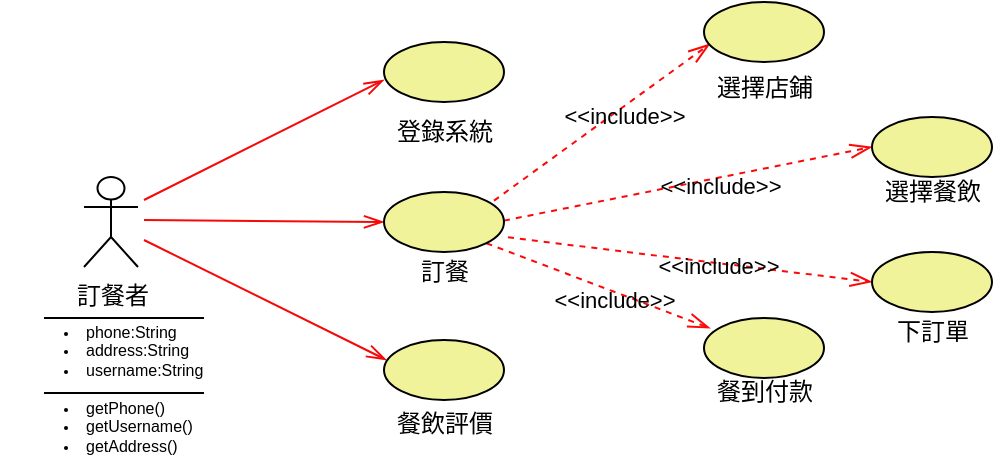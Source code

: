 <mxfile version="22.1.15" type="github">
  <diagram name="第 1 页" id="DvLXVlTdPtGEHAt6glur">
    <mxGraphModel dx="1869" dy="535" grid="1" gridSize="10" guides="1" tooltips="1" connect="1" arrows="0" fold="1" page="1" pageScale="1" pageWidth="827" pageHeight="1169" math="0" shadow="0">
      <root>
        <mxCell id="0" />
        <mxCell id="1" parent="0" />
        <mxCell id="kKIJfFuoOPFyUezEtYdb-1" value="訂餐者" style="shape=umlActor;verticalLabelPosition=bottom;verticalAlign=top;html=1;outlineConnect=0;" parent="1" vertex="1">
          <mxGeometry x="20" y="98.5" width="27" height="45" as="geometry" />
        </mxCell>
        <mxCell id="kKIJfFuoOPFyUezEtYdb-2" value="" style="ellipse;whiteSpace=wrap;html=1;gradientColor=none;fillColor=#f1f39b;" parent="1" vertex="1">
          <mxGeometry x="170" y="31" width="60" height="30" as="geometry" />
        </mxCell>
        <mxCell id="kKIJfFuoOPFyUezEtYdb-5" value="訂餐" style="text;html=1;align=center;verticalAlign=middle;resizable=0;points=[];autosize=1;strokeColor=none;fillColor=none;" parent="1" vertex="1">
          <mxGeometry x="175" y="131" width="50" height="30" as="geometry" />
        </mxCell>
        <mxCell id="kKIJfFuoOPFyUezEtYdb-6" value="登錄系統" style="text;html=1;align=center;verticalAlign=middle;resizable=0;points=[];autosize=1;strokeColor=none;fillColor=none;" parent="1" vertex="1">
          <mxGeometry x="165" y="61" width="70" height="30" as="geometry" />
        </mxCell>
        <mxCell id="kKIJfFuoOPFyUezEtYdb-7" value="餐飲評價" style="text;html=1;align=center;verticalAlign=middle;resizable=0;points=[];autosize=1;strokeColor=none;fillColor=none;" parent="1" vertex="1">
          <mxGeometry x="165" y="206.5" width="70" height="30" as="geometry" />
        </mxCell>
        <mxCell id="kKIJfFuoOPFyUezEtYdb-14" value="選擇店鋪" style="text;html=1;align=center;verticalAlign=middle;resizable=0;points=[];autosize=1;strokeColor=none;fillColor=none;" parent="1" vertex="1">
          <mxGeometry x="325" y="38.5" width="70" height="30" as="geometry" />
        </mxCell>
        <mxCell id="kKIJfFuoOPFyUezEtYdb-15" value="選擇餐飲" style="text;html=1;align=center;verticalAlign=middle;resizable=0;points=[];autosize=1;strokeColor=none;fillColor=none;" parent="1" vertex="1">
          <mxGeometry x="409" y="91" width="70" height="30" as="geometry" />
        </mxCell>
        <mxCell id="kKIJfFuoOPFyUezEtYdb-16" value="下訂單" style="text;html=1;align=center;verticalAlign=middle;resizable=0;points=[];autosize=1;strokeColor=none;fillColor=none;" parent="1" vertex="1">
          <mxGeometry x="414" y="161" width="60" height="30" as="geometry" />
        </mxCell>
        <mxCell id="kKIJfFuoOPFyUezEtYdb-17" value="餐到付款" style="text;html=1;align=center;verticalAlign=middle;resizable=0;points=[];autosize=1;strokeColor=none;fillColor=none;" parent="1" vertex="1">
          <mxGeometry x="325" y="191" width="70" height="30" as="geometry" />
        </mxCell>
        <mxCell id="kKIJfFuoOPFyUezEtYdb-18" value="&amp;lt;&amp;lt;include&amp;gt;&amp;gt;" style="endArrow=openThin;endSize=9;dashed=1;html=1;rounded=0;strokeColor=#fd0808;endFill=0;strokeWidth=1;entryX=0;entryY=0.5;entryDx=0;entryDy=0;labelBackgroundColor=none;" parent="1" edge="1">
          <mxGeometry x="0.167" y="-4" width="160" relative="1" as="geometry">
            <mxPoint x="230" y="120.31" as="sourcePoint" />
            <mxPoint x="414" y="83.5" as="targetPoint" />
            <mxPoint as="offset" />
          </mxGeometry>
        </mxCell>
        <mxCell id="kKIJfFuoOPFyUezEtYdb-19" value="&amp;lt;&amp;lt;include&amp;gt;&amp;gt;" style="endArrow=openThin;endSize=9;dashed=1;html=1;rounded=0;strokeColor=#fd0808;endFill=0;strokeWidth=1;exitX=1.033;exitY=0.756;exitDx=0;exitDy=0;exitPerimeter=0;labelBackgroundColor=none;entryX=0;entryY=0.5;entryDx=0;entryDy=0;" parent="1" target="isMdVAUJseT60fGwj7ad-5" edge="1">
          <mxGeometry x="0.15" y="-1" width="160" relative="1" as="geometry">
            <mxPoint x="231.98" y="128.68" as="sourcePoint" />
            <mxPoint x="410" y="140" as="targetPoint" />
            <mxPoint as="offset" />
          </mxGeometry>
        </mxCell>
        <mxCell id="kKIJfFuoOPFyUezEtYdb-20" value="&amp;lt;&amp;lt;include&amp;gt;&amp;gt;" style="endArrow=openThin;endSize=9;dashed=1;html=1;rounded=0;strokeColor=#fd0808;endFill=0;strokeWidth=1;entryX=0.05;entryY=0.698;entryDx=0;entryDy=0;entryPerimeter=0;labelBackgroundColor=none;" parent="1" target="isMdVAUJseT60fGwj7ad-3" edge="1">
          <mxGeometry x="0.167" y="-4" width="160" relative="1" as="geometry">
            <mxPoint x="225" y="110.31" as="sourcePoint" />
            <mxPoint x="330" y="31.01" as="targetPoint" />
            <mxPoint as="offset" />
          </mxGeometry>
        </mxCell>
        <mxCell id="kKIJfFuoOPFyUezEtYdb-21" value="&amp;lt;&amp;lt;include&amp;gt;&amp;gt;" style="endArrow=openThin;endSize=9;dashed=1;html=1;rounded=0;strokeColor=#fd0808;endFill=0;strokeWidth=1;exitX=1;exitY=1;exitDx=0;exitDy=0;labelBackgroundColor=none;entryX=0.05;entryY=0.17;entryDx=0;entryDy=0;entryPerimeter=0;" parent="1" target="isMdVAUJseT60fGwj7ad-6" edge="1">
          <mxGeometry x="0.167" y="-4" width="160" relative="1" as="geometry">
            <mxPoint x="221.213" y="131.607" as="sourcePoint" />
            <mxPoint x="336.024" y="174.984" as="targetPoint" />
            <mxPoint as="offset" />
          </mxGeometry>
        </mxCell>
        <mxCell id="kKIJfFuoOPFyUezEtYdb-22" value="" style="endArrow=openThin;endFill=0;endSize=8;html=1;rounded=0;strokeColor=#f70808;entryX=0;entryY=0.5;entryDx=0;entryDy=0;" parent="1" target="isMdVAUJseT60fGwj7ad-1" edge="1">
          <mxGeometry width="160" relative="1" as="geometry">
            <mxPoint x="50" y="120" as="sourcePoint" />
            <mxPoint x="170" y="121" as="targetPoint" />
          </mxGeometry>
        </mxCell>
        <mxCell id="kKIJfFuoOPFyUezEtYdb-23" value="" style="endArrow=openThin;endFill=0;endSize=8;html=1;rounded=0;strokeColor=#f70808;entryX=0;entryY=0.633;entryDx=0;entryDy=0;entryPerimeter=0;" parent="1" target="kKIJfFuoOPFyUezEtYdb-2" edge="1">
          <mxGeometry width="160" relative="1" as="geometry">
            <mxPoint x="50" y="110" as="sourcePoint" />
            <mxPoint x="160.732" y="147.243" as="targetPoint" />
          </mxGeometry>
        </mxCell>
        <mxCell id="kKIJfFuoOPFyUezEtYdb-24" value="" style="endArrow=openThin;endFill=0;endSize=8;html=1;rounded=0;strokeColor=#f70808;entryX=0.021;entryY=0.333;entryDx=0;entryDy=0;entryPerimeter=0;" parent="1" target="isMdVAUJseT60fGwj7ad-2" edge="1">
          <mxGeometry width="160" relative="1" as="geometry">
            <mxPoint x="50" y="130" as="sourcePoint" />
            <mxPoint x="171.26" y="190.48" as="targetPoint" />
          </mxGeometry>
        </mxCell>
        <mxCell id="kKIJfFuoOPFyUezEtYdb-27" value="" style="endArrow=none;endFill=0;endSize=12;html=1;rounded=0;edgeStyle=orthogonalEdgeStyle;" parent="1" edge="1">
          <mxGeometry width="160" relative="1" as="geometry">
            <mxPoint y="169" as="sourcePoint" />
            <mxPoint x="80" y="169" as="targetPoint" />
          </mxGeometry>
        </mxCell>
        <mxCell id="kKIJfFuoOPFyUezEtYdb-29" value="" style="endArrow=none;endFill=0;endSize=12;html=1;rounded=0;edgeStyle=orthogonalEdgeStyle;" parent="1" edge="1">
          <mxGeometry width="160" relative="1" as="geometry">
            <mxPoint y="206.5" as="sourcePoint" />
            <mxPoint x="80" y="206.5" as="targetPoint" />
          </mxGeometry>
        </mxCell>
        <mxCell id="kKIJfFuoOPFyUezEtYdb-3" value="&lt;ul style=&quot;font-size: 8px;&quot;&gt;&lt;li&gt;phone:String&lt;/li&gt;&lt;li&gt;address:String&lt;/li&gt;&lt;li&gt;username:String&lt;/li&gt;&lt;/ul&gt;" style="text;strokeColor=none;fillColor=none;html=1;whiteSpace=wrap;verticalAlign=middle;overflow=hidden;" parent="1" vertex="1">
          <mxGeometry x="-21.5" y="161" width="101.5" height="45.5" as="geometry" />
        </mxCell>
        <mxCell id="kKIJfFuoOPFyUezEtYdb-25" value="&lt;ul style=&quot;font-size: 8px;&quot;&gt;&lt;li&gt;getPhone()&lt;/li&gt;&lt;li&gt;getUsername()&lt;/li&gt;&lt;li style=&quot;border-color: var(--border-color);&quot;&gt;getAddress()&lt;/li&gt;&lt;/ul&gt;" style="text;strokeColor=none;fillColor=none;html=1;whiteSpace=wrap;verticalAlign=middle;overflow=hidden;" parent="1" vertex="1">
          <mxGeometry x="-21.5" y="199" width="101.5" height="45.5" as="geometry" />
        </mxCell>
        <mxCell id="isMdVAUJseT60fGwj7ad-1" value="" style="ellipse;whiteSpace=wrap;html=1;gradientColor=none;fillColor=#f1f39b;" parent="1" vertex="1">
          <mxGeometry x="170" y="106" width="60" height="30" as="geometry" />
        </mxCell>
        <mxCell id="isMdVAUJseT60fGwj7ad-2" value="" style="ellipse;whiteSpace=wrap;html=1;gradientColor=none;fillColor=#f1f39b;" parent="1" vertex="1">
          <mxGeometry x="170" y="180" width="60" height="30" as="geometry" />
        </mxCell>
        <mxCell id="isMdVAUJseT60fGwj7ad-3" value="" style="ellipse;whiteSpace=wrap;html=1;gradientColor=none;fillColor=#f1f39b;" parent="1" vertex="1">
          <mxGeometry x="330" y="11" width="60" height="30" as="geometry" />
        </mxCell>
        <mxCell id="isMdVAUJseT60fGwj7ad-4" value="" style="ellipse;whiteSpace=wrap;html=1;gradientColor=none;fillColor=#f1f39b;" parent="1" vertex="1">
          <mxGeometry x="414" y="68.5" width="60" height="30" as="geometry" />
        </mxCell>
        <mxCell id="isMdVAUJseT60fGwj7ad-5" value="" style="ellipse;whiteSpace=wrap;html=1;gradientColor=none;fillColor=#f1f39b;" parent="1" vertex="1">
          <mxGeometry x="414" y="136" width="60" height="30" as="geometry" />
        </mxCell>
        <mxCell id="isMdVAUJseT60fGwj7ad-6" value="" style="ellipse;whiteSpace=wrap;html=1;gradientColor=none;fillColor=#f1f39b;" parent="1" vertex="1">
          <mxGeometry x="330" y="169" width="60" height="30" as="geometry" />
        </mxCell>
      </root>
    </mxGraphModel>
  </diagram>
</mxfile>
